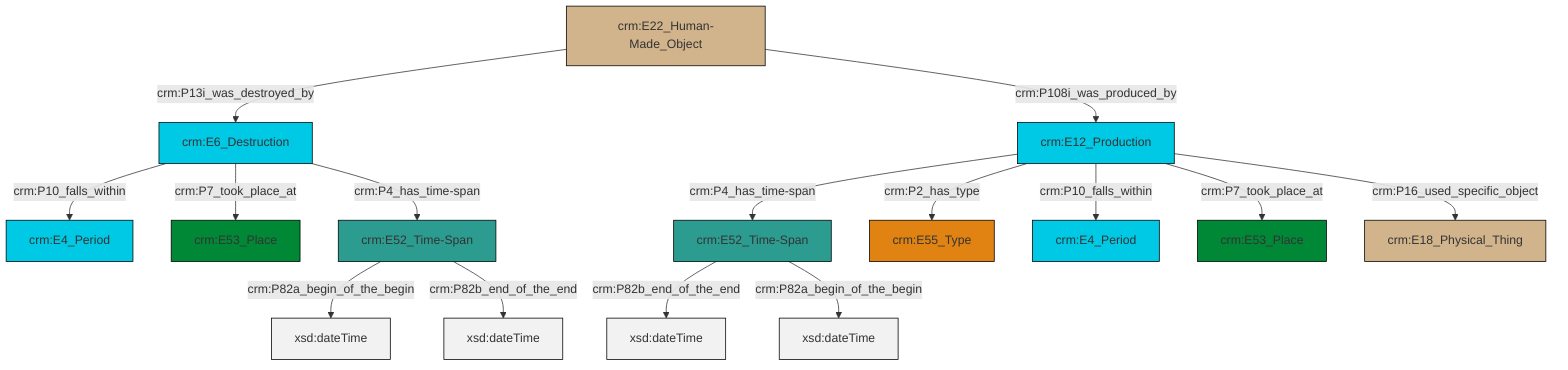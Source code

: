 graph TD
classDef Literal fill:#f2f2f2,stroke:#000000;
classDef CRM_Entity fill:#FFFFFF,stroke:#000000;
classDef Temporal_Entity fill:#00C9E6, stroke:#000000;
classDef Type fill:#E18312, stroke:#000000;
classDef Time-Span fill:#2C9C91, stroke:#000000;
classDef Appellation fill:#FFEB7F, stroke:#000000;
classDef Place fill:#008836, stroke:#000000;
classDef Persistent_Item fill:#B266B2, stroke:#000000;
classDef Conceptual_Object fill:#FFD700, stroke:#000000;
classDef Physical_Thing fill:#D2B48C, stroke:#000000;
classDef Actor fill:#f58aad, stroke:#000000;
classDef PC_Classes fill:#4ce600, stroke:#000000;
classDef Multi fill:#cccccc,stroke:#000000;

2["crm:E6_Destruction"]:::Temporal_Entity -->|crm:P10_falls_within| 3["crm:E4_Period"]:::Temporal_Entity
4["crm:E12_Production"]:::Temporal_Entity -->|crm:P4_has_time-span| 5["crm:E52_Time-Span"]:::Time-Span
5["crm:E52_Time-Span"]:::Time-Span -->|crm:P82b_end_of_the_end| 6[xsd:dateTime]:::Literal
9["crm:E52_Time-Span"]:::Time-Span -->|crm:P82a_begin_of_the_begin| 10[xsd:dateTime]:::Literal
4["crm:E12_Production"]:::Temporal_Entity -->|crm:P2_has_type| 0["crm:E55_Type"]:::Type
2["crm:E6_Destruction"]:::Temporal_Entity -->|crm:P7_took_place_at| 11["crm:E53_Place"]:::Place
4["crm:E12_Production"]:::Temporal_Entity -->|crm:P10_falls_within| 14["crm:E4_Period"]:::Temporal_Entity
4["crm:E12_Production"]:::Temporal_Entity -->|crm:P7_took_place_at| 12["crm:E53_Place"]:::Place
4["crm:E12_Production"]:::Temporal_Entity -->|crm:P16_used_specific_object| 17["crm:E18_Physical_Thing"]:::Physical_Thing
5["crm:E52_Time-Span"]:::Time-Span -->|crm:P82a_begin_of_the_begin| 18[xsd:dateTime]:::Literal
9["crm:E52_Time-Span"]:::Time-Span -->|crm:P82b_end_of_the_end| 19[xsd:dateTime]:::Literal
7["crm:E22_Human-Made_Object"]:::Physical_Thing -->|crm:P13i_was_destroyed_by| 2["crm:E6_Destruction"]:::Temporal_Entity
7["crm:E22_Human-Made_Object"]:::Physical_Thing -->|crm:P108i_was_produced_by| 4["crm:E12_Production"]:::Temporal_Entity
2["crm:E6_Destruction"]:::Temporal_Entity -->|crm:P4_has_time-span| 9["crm:E52_Time-Span"]:::Time-Span